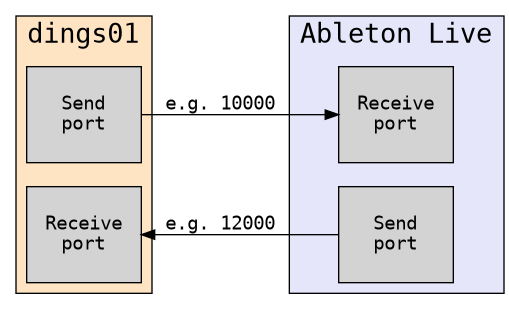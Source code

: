 @startuml

digraph Q {

  rankdir=LR
  node [style=rounded, shape=box, width=1.2, height=1, style=filled, fontname="Courier"]


  subgraph cluster_dings01 {
    fontname="Courier"
    label="dings01"
    bgcolor=bisque
    fontsize="20"

    dings_receive [bgcolor=yellow label="Receive\nport"];
    dings_send [bgcolor=yellow label="Send\nport"];
  }

  subgraph cluster_computer {
    fontname="Courier"
    label="Ableton Live"
    bgcolor=lavender
    fontsize="20"

    m4l_receive [bgcolor=yellow label="Receive\nport"];
    m4l_send [bgcolor=yellow label="Send\nport"];
  }

  dings_send -> m4l_receive [label="e.g. 10000" fontname=Courier]
  m4l_send -> dings_receive [label="e.g. 12000" fontname=Courier]

}

@enduml